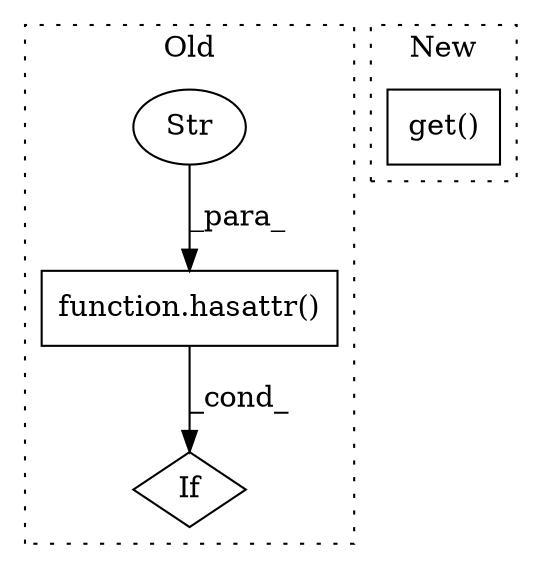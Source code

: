 digraph G {
subgraph cluster0 {
1 [label="function.hasattr()" a="75" s="22022,22060" l="8,1" shape="box"];
3 [label="Str" a="66" s="22048" l="12" shape="ellipse"];
4 [label="If" a="96" s="22295" l="3" shape="diamond"];
label = "Old";
style="dotted";
}
subgraph cluster1 {
2 [label="get()" a="75" s="21371,21420" l="28,1" shape="box"];
label = "New";
style="dotted";
}
1 -> 4 [label="_cond_"];
3 -> 1 [label="_para_"];
}